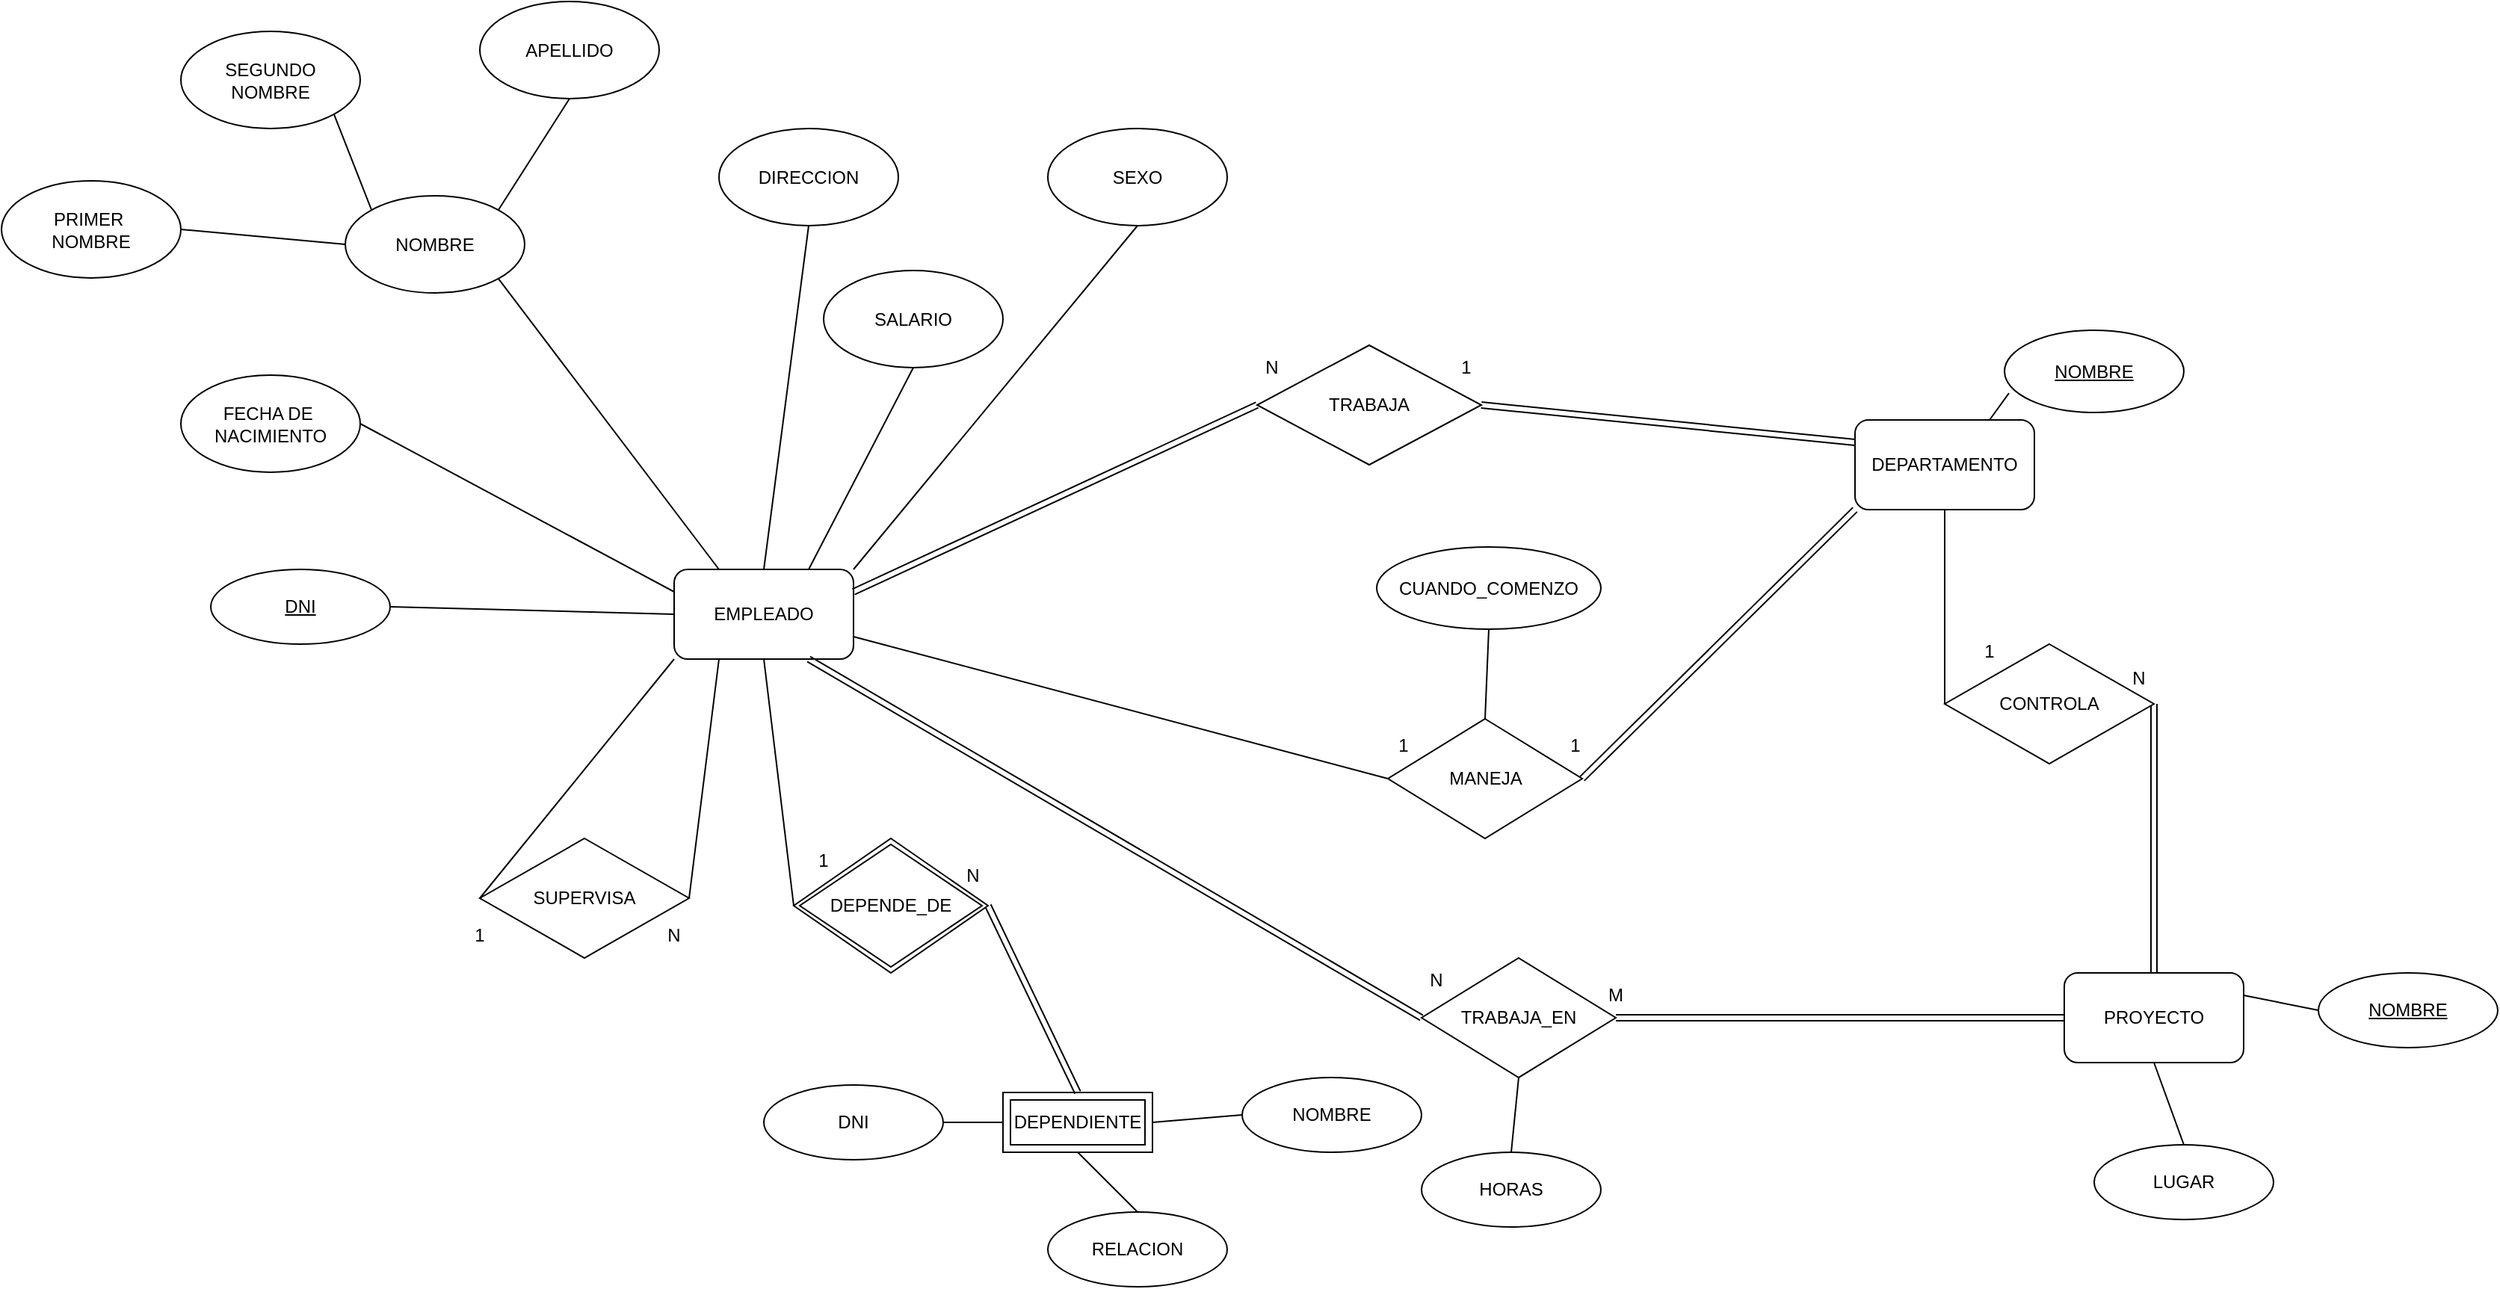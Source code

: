 <mxfile version="21.7.2" type="device">
  <diagram id="R2lEEEUBdFMjLlhIrx00" name="Page-1">
    <mxGraphModel dx="2524" dy="1858" grid="1" gridSize="10" guides="1" tooltips="1" connect="1" arrows="1" fold="1" page="1" pageScale="1" pageWidth="850" pageHeight="1100" math="0" shadow="0" extFonts="Permanent Marker^https://fonts.googleapis.com/css?family=Permanent+Marker">
      <root>
        <mxCell id="0" />
        <mxCell id="1" parent="0" />
        <mxCell id="QRd-aFwG25JJw0g1krjn-1" value="EMPLEADO" style="rounded=1;whiteSpace=wrap;html=1;" vertex="1" parent="1">
          <mxGeometry x="90" y="140" width="120" height="60" as="geometry" />
        </mxCell>
        <mxCell id="QRd-aFwG25JJw0g1krjn-3" value="PROYECTO" style="rounded=1;whiteSpace=wrap;html=1;" vertex="1" parent="1">
          <mxGeometry x="1020" y="410" width="120" height="60" as="geometry" />
        </mxCell>
        <mxCell id="QRd-aFwG25JJw0g1krjn-10" value="" style="endArrow=none;html=1;rounded=0;entryX=0;entryY=0.5;entryDx=0;entryDy=0;exitX=1;exitY=0.75;exitDx=0;exitDy=0;" edge="1" parent="1" source="QRd-aFwG25JJw0g1krjn-1" target="QRd-aFwG25JJw0g1krjn-5">
          <mxGeometry width="50" height="50" relative="1" as="geometry">
            <mxPoint x="340" y="410" as="sourcePoint" />
            <mxPoint x="390" y="360" as="targetPoint" />
          </mxGeometry>
        </mxCell>
        <mxCell id="QRd-aFwG25JJw0g1krjn-11" value="DEPENDIENTE" style="shape=ext;margin=3;double=1;whiteSpace=wrap;html=1;align=center;" vertex="1" parent="1">
          <mxGeometry x="310" y="490" width="100" height="40" as="geometry" />
        </mxCell>
        <mxCell id="QRd-aFwG25JJw0g1krjn-14" style="rounded=0;orthogonalLoop=1;jettySize=auto;html=1;exitX=1;exitY=0.5;exitDx=0;exitDy=0;entryX=0.5;entryY=0;entryDx=0;entryDy=0;shape=link;" edge="1" parent="1" source="QRd-aFwG25JJw0g1krjn-12" target="QRd-aFwG25JJw0g1krjn-11">
          <mxGeometry relative="1" as="geometry" />
        </mxCell>
        <mxCell id="QRd-aFwG25JJw0g1krjn-13" value="" style="endArrow=none;html=1;rounded=0;exitX=0.5;exitY=1;exitDx=0;exitDy=0;entryX=0;entryY=0.5;entryDx=0;entryDy=0;" edge="1" parent="1" source="QRd-aFwG25JJw0g1krjn-1" target="QRd-aFwG25JJw0g1krjn-12">
          <mxGeometry width="50" height="50" relative="1" as="geometry">
            <mxPoint x="340" y="410" as="sourcePoint" />
            <mxPoint x="390" y="360" as="targetPoint" />
          </mxGeometry>
        </mxCell>
        <mxCell id="QRd-aFwG25JJw0g1krjn-15" value="SUPERVISA" style="rhombus;whiteSpace=wrap;html=1;" vertex="1" parent="1">
          <mxGeometry x="-40" y="320" width="140" height="80" as="geometry" />
        </mxCell>
        <mxCell id="QRd-aFwG25JJw0g1krjn-16" value="" style="endArrow=none;html=1;rounded=0;exitX=1;exitY=0.5;exitDx=0;exitDy=0;entryX=0.25;entryY=1;entryDx=0;entryDy=0;" edge="1" parent="1" source="QRd-aFwG25JJw0g1krjn-15" target="QRd-aFwG25JJw0g1krjn-1">
          <mxGeometry width="50" height="50" relative="1" as="geometry">
            <mxPoint x="340" y="410" as="sourcePoint" />
            <mxPoint x="390" y="360" as="targetPoint" />
          </mxGeometry>
        </mxCell>
        <mxCell id="QRd-aFwG25JJw0g1krjn-17" value="" style="endArrow=none;html=1;rounded=0;exitX=0;exitY=0.5;exitDx=0;exitDy=0;entryX=0;entryY=1;entryDx=0;entryDy=0;" edge="1" parent="1" source="QRd-aFwG25JJw0g1krjn-15" target="QRd-aFwG25JJw0g1krjn-1">
          <mxGeometry width="50" height="50" relative="1" as="geometry">
            <mxPoint x="340" y="410" as="sourcePoint" />
            <mxPoint x="390" y="360" as="targetPoint" />
          </mxGeometry>
        </mxCell>
        <mxCell id="QRd-aFwG25JJw0g1krjn-18" value="" style="endArrow=none;html=1;rounded=0;exitX=0.75;exitY=1;exitDx=0;exitDy=0;entryX=0;entryY=0.5;entryDx=0;entryDy=0;shape=link;" edge="1" parent="1" source="QRd-aFwG25JJw0g1krjn-1" target="QRd-aFwG25JJw0g1krjn-7">
          <mxGeometry width="50" height="50" relative="1" as="geometry">
            <mxPoint x="340" y="410" as="sourcePoint" />
            <mxPoint x="390" y="360" as="targetPoint" />
          </mxGeometry>
        </mxCell>
        <mxCell id="QRd-aFwG25JJw0g1krjn-19" value="" style="endArrow=none;html=1;rounded=0;exitX=1;exitY=0.5;exitDx=0;exitDy=0;entryX=0;entryY=0.5;entryDx=0;entryDy=0;shape=link;" edge="1" parent="1" source="QRd-aFwG25JJw0g1krjn-7" target="QRd-aFwG25JJw0g1krjn-3">
          <mxGeometry width="50" height="50" relative="1" as="geometry">
            <mxPoint x="340" y="410" as="sourcePoint" />
            <mxPoint x="390" y="360" as="targetPoint" />
          </mxGeometry>
        </mxCell>
        <mxCell id="QRd-aFwG25JJw0g1krjn-20" value="" style="endArrow=none;html=1;rounded=0;exitX=1;exitY=0.25;exitDx=0;exitDy=0;entryX=0;entryY=0.5;entryDx=0;entryDy=0;shape=link;" edge="1" parent="1" source="QRd-aFwG25JJw0g1krjn-1" target="QRd-aFwG25JJw0g1krjn-4">
          <mxGeometry width="50" height="50" relative="1" as="geometry">
            <mxPoint x="340" y="410" as="sourcePoint" />
            <mxPoint x="390" y="360" as="targetPoint" />
          </mxGeometry>
        </mxCell>
        <mxCell id="QRd-aFwG25JJw0g1krjn-21" value="" style="endArrow=none;html=1;rounded=0;exitX=1;exitY=0.5;exitDx=0;exitDy=0;entryX=0;entryY=0.25;entryDx=0;entryDy=0;shape=link;" edge="1" parent="1" source="QRd-aFwG25JJw0g1krjn-4" target="QRd-aFwG25JJw0g1krjn-2">
          <mxGeometry width="50" height="50" relative="1" as="geometry">
            <mxPoint x="340" y="410" as="sourcePoint" />
            <mxPoint x="390" y="360" as="targetPoint" />
          </mxGeometry>
        </mxCell>
        <mxCell id="QRd-aFwG25JJw0g1krjn-22" value="" style="endArrow=none;html=1;rounded=0;exitX=1;exitY=0.5;exitDx=0;exitDy=0;entryX=0;entryY=1;entryDx=0;entryDy=0;shape=link;" edge="1" parent="1" source="QRd-aFwG25JJw0g1krjn-5" target="QRd-aFwG25JJw0g1krjn-2">
          <mxGeometry width="50" height="50" relative="1" as="geometry">
            <mxPoint x="340" y="410" as="sourcePoint" />
            <mxPoint x="390" y="360" as="targetPoint" />
          </mxGeometry>
        </mxCell>
        <mxCell id="QRd-aFwG25JJw0g1krjn-23" value="" style="endArrow=none;html=1;rounded=0;exitX=0;exitY=0.5;exitDx=0;exitDy=0;entryX=0.5;entryY=1;entryDx=0;entryDy=0;" edge="1" parent="1" source="QRd-aFwG25JJw0g1krjn-6" target="QRd-aFwG25JJw0g1krjn-2">
          <mxGeometry width="50" height="50" relative="1" as="geometry">
            <mxPoint x="340" y="410" as="sourcePoint" />
            <mxPoint x="390" y="360" as="targetPoint" />
          </mxGeometry>
        </mxCell>
        <mxCell id="QRd-aFwG25JJw0g1krjn-24" value="" style="endArrow=none;html=1;rounded=0;exitX=0.5;exitY=0;exitDx=0;exitDy=0;entryX=1;entryY=0.5;entryDx=0;entryDy=0;shape=link;" edge="1" parent="1" source="QRd-aFwG25JJw0g1krjn-3" target="QRd-aFwG25JJw0g1krjn-6">
          <mxGeometry width="50" height="50" relative="1" as="geometry">
            <mxPoint x="340" y="410" as="sourcePoint" />
            <mxPoint x="390" y="360" as="targetPoint" />
          </mxGeometry>
        </mxCell>
        <mxCell id="QRd-aFwG25JJw0g1krjn-25" value="LUGAR" style="ellipse;whiteSpace=wrap;html=1;" vertex="1" parent="1">
          <mxGeometry x="1040" y="525" width="120" height="50" as="geometry" />
        </mxCell>
        <mxCell id="QRd-aFwG25JJw0g1krjn-26" value="&lt;u&gt;NOMBRE&lt;/u&gt;" style="ellipse;whiteSpace=wrap;html=1;" vertex="1" parent="1">
          <mxGeometry x="1190" y="410" width="120" height="50" as="geometry" />
        </mxCell>
        <mxCell id="QRd-aFwG25JJw0g1krjn-27" value="HORAS" style="ellipse;whiteSpace=wrap;html=1;" vertex="1" parent="1">
          <mxGeometry x="590" y="530" width="120" height="50" as="geometry" />
        </mxCell>
        <mxCell id="QRd-aFwG25JJw0g1krjn-28" value="NOMBRE" style="ellipse;whiteSpace=wrap;html=1;" vertex="1" parent="1">
          <mxGeometry x="470" y="480" width="120" height="50" as="geometry" />
        </mxCell>
        <mxCell id="QRd-aFwG25JJw0g1krjn-29" value="RELACION" style="ellipse;whiteSpace=wrap;html=1;" vertex="1" parent="1">
          <mxGeometry x="340" y="570" width="120" height="50" as="geometry" />
        </mxCell>
        <mxCell id="QRd-aFwG25JJw0g1krjn-30" value="DNI" style="ellipse;whiteSpace=wrap;html=1;" vertex="1" parent="1">
          <mxGeometry x="150" y="485" width="120" height="50" as="geometry" />
        </mxCell>
        <mxCell id="QRd-aFwG25JJw0g1krjn-32" value="NOMBRE" style="ellipse;whiteSpace=wrap;html=1;" vertex="1" parent="1">
          <mxGeometry x="-130" y="-110" width="120" height="65" as="geometry" />
        </mxCell>
        <mxCell id="QRd-aFwG25JJw0g1krjn-33" value="APELLIDO" style="ellipse;whiteSpace=wrap;html=1;" vertex="1" parent="1">
          <mxGeometry x="-40" y="-240" width="120" height="65" as="geometry" />
        </mxCell>
        <mxCell id="QRd-aFwG25JJw0g1krjn-34" value="SEGUNDO&lt;br&gt;NOMBRE" style="ellipse;whiteSpace=wrap;html=1;" vertex="1" parent="1">
          <mxGeometry x="-240" y="-220" width="120" height="65" as="geometry" />
        </mxCell>
        <mxCell id="QRd-aFwG25JJw0g1krjn-35" value="PRIMER&amp;nbsp;&lt;br&gt;NOMBRE" style="ellipse;whiteSpace=wrap;html=1;" vertex="1" parent="1">
          <mxGeometry x="-360" y="-120" width="120" height="65" as="geometry" />
        </mxCell>
        <mxCell id="QRd-aFwG25JJw0g1krjn-36" value="FECHA DE&amp;nbsp;&lt;br&gt;NACIMIENTO" style="ellipse;whiteSpace=wrap;html=1;" vertex="1" parent="1">
          <mxGeometry x="-240" y="10" width="120" height="65" as="geometry" />
        </mxCell>
        <mxCell id="QRd-aFwG25JJw0g1krjn-37" value="&lt;u&gt;DNI&lt;/u&gt;" style="ellipse;whiteSpace=wrap;html=1;" vertex="1" parent="1">
          <mxGeometry x="-220" y="140" width="120" height="50" as="geometry" />
        </mxCell>
        <mxCell id="QRd-aFwG25JJw0g1krjn-38" value="SALARIO" style="ellipse;whiteSpace=wrap;html=1;" vertex="1" parent="1">
          <mxGeometry x="190" y="-60" width="120" height="65" as="geometry" />
        </mxCell>
        <mxCell id="QRd-aFwG25JJw0g1krjn-39" value="DIRECCION" style="ellipse;whiteSpace=wrap;html=1;" vertex="1" parent="1">
          <mxGeometry x="120" y="-155" width="120" height="65" as="geometry" />
        </mxCell>
        <mxCell id="QRd-aFwG25JJw0g1krjn-40" value="SEXO" style="ellipse;whiteSpace=wrap;html=1;" vertex="1" parent="1">
          <mxGeometry x="340" y="-155" width="120" height="65" as="geometry" />
        </mxCell>
        <mxCell id="QRd-aFwG25JJw0g1krjn-41" value="CUANDO_COMENZO" style="ellipse;whiteSpace=wrap;html=1;" vertex="1" parent="1">
          <mxGeometry x="560" y="125" width="150" height="55" as="geometry" />
        </mxCell>
        <mxCell id="QRd-aFwG25JJw0g1krjn-45" value="" style="endArrow=none;html=1;rounded=0;exitX=1;exitY=0.5;exitDx=0;exitDy=0;entryX=0;entryY=0.5;entryDx=0;entryDy=0;" edge="1" parent="1" source="QRd-aFwG25JJw0g1krjn-30" target="QRd-aFwG25JJw0g1krjn-11">
          <mxGeometry width="50" height="50" relative="1" as="geometry">
            <mxPoint x="420" y="440" as="sourcePoint" />
            <mxPoint x="470" y="390" as="targetPoint" />
          </mxGeometry>
        </mxCell>
        <mxCell id="QRd-aFwG25JJw0g1krjn-46" value="" style="endArrow=none;html=1;rounded=0;exitX=0.5;exitY=1;exitDx=0;exitDy=0;entryX=0.5;entryY=0;entryDx=0;entryDy=0;" edge="1" parent="1" source="QRd-aFwG25JJw0g1krjn-11" target="QRd-aFwG25JJw0g1krjn-29">
          <mxGeometry width="50" height="50" relative="1" as="geometry">
            <mxPoint x="420" y="440" as="sourcePoint" />
            <mxPoint x="470" y="390" as="targetPoint" />
          </mxGeometry>
        </mxCell>
        <mxCell id="QRd-aFwG25JJw0g1krjn-47" value="" style="endArrow=none;html=1;rounded=0;exitX=1;exitY=0.5;exitDx=0;exitDy=0;entryX=0;entryY=0.5;entryDx=0;entryDy=0;" edge="1" parent="1" source="QRd-aFwG25JJw0g1krjn-11" target="QRd-aFwG25JJw0g1krjn-28">
          <mxGeometry width="50" height="50" relative="1" as="geometry">
            <mxPoint x="420" y="440" as="sourcePoint" />
            <mxPoint x="470" y="390" as="targetPoint" />
          </mxGeometry>
        </mxCell>
        <mxCell id="QRd-aFwG25JJw0g1krjn-48" value="" style="endArrow=none;html=1;rounded=0;entryX=0.5;entryY=1;entryDx=0;entryDy=0;exitX=0.5;exitY=0;exitDx=0;exitDy=0;" edge="1" parent="1" source="QRd-aFwG25JJw0g1krjn-27" target="QRd-aFwG25JJw0g1krjn-7">
          <mxGeometry width="50" height="50" relative="1" as="geometry">
            <mxPoint x="560" y="550" as="sourcePoint" />
            <mxPoint x="610" y="500" as="targetPoint" />
          </mxGeometry>
        </mxCell>
        <mxCell id="QRd-aFwG25JJw0g1krjn-49" value="" style="endArrow=none;html=1;rounded=0;exitX=1;exitY=0.25;exitDx=0;exitDy=0;entryX=0;entryY=0.5;entryDx=0;entryDy=0;" edge="1" parent="1" source="QRd-aFwG25JJw0g1krjn-3" target="QRd-aFwG25JJw0g1krjn-26">
          <mxGeometry width="50" height="50" relative="1" as="geometry">
            <mxPoint x="1150" y="390" as="sourcePoint" />
            <mxPoint x="1200" y="340" as="targetPoint" />
          </mxGeometry>
        </mxCell>
        <mxCell id="QRd-aFwG25JJw0g1krjn-50" value="" style="endArrow=none;html=1;rounded=0;exitX=0.5;exitY=1;exitDx=0;exitDy=0;entryX=0.5;entryY=0;entryDx=0;entryDy=0;" edge="1" parent="1" source="QRd-aFwG25JJw0g1krjn-3" target="QRd-aFwG25JJw0g1krjn-25">
          <mxGeometry width="50" height="50" relative="1" as="geometry">
            <mxPoint x="1150" y="390" as="sourcePoint" />
            <mxPoint x="1200" y="340" as="targetPoint" />
          </mxGeometry>
        </mxCell>
        <mxCell id="QRd-aFwG25JJw0g1krjn-52" value="" style="endArrow=none;html=1;rounded=0;exitX=0.5;exitY=0;exitDx=0;exitDy=0;entryX=0.5;entryY=1;entryDx=0;entryDy=0;" edge="1" parent="1" source="QRd-aFwG25JJw0g1krjn-5" target="QRd-aFwG25JJw0g1krjn-41">
          <mxGeometry width="50" height="50" relative="1" as="geometry">
            <mxPoint x="580" y="290" as="sourcePoint" />
            <mxPoint x="630" y="240" as="targetPoint" />
          </mxGeometry>
        </mxCell>
        <mxCell id="QRd-aFwG25JJw0g1krjn-53" value="" style="endArrow=none;html=1;rounded=0;exitX=0.5;exitY=0;exitDx=0;exitDy=0;entryX=0.5;entryY=1;entryDx=0;entryDy=0;" edge="1" parent="1" source="QRd-aFwG25JJw0g1krjn-1" target="QRd-aFwG25JJw0g1krjn-39">
          <mxGeometry width="50" height="50" relative="1" as="geometry">
            <mxPoint x="350" y="290" as="sourcePoint" />
            <mxPoint x="400" y="240" as="targetPoint" />
          </mxGeometry>
        </mxCell>
        <mxCell id="QRd-aFwG25JJw0g1krjn-54" value="" style="endArrow=none;html=1;rounded=0;exitX=0.25;exitY=0;exitDx=0;exitDy=0;entryX=1;entryY=1;entryDx=0;entryDy=0;" edge="1" parent="1" source="QRd-aFwG25JJw0g1krjn-1" target="QRd-aFwG25JJw0g1krjn-32">
          <mxGeometry width="50" height="50" relative="1" as="geometry">
            <mxPoint x="350" y="90" as="sourcePoint" />
            <mxPoint x="400" y="40" as="targetPoint" />
          </mxGeometry>
        </mxCell>
        <mxCell id="QRd-aFwG25JJw0g1krjn-55" value="" style="endArrow=none;html=1;rounded=0;exitX=0.75;exitY=0;exitDx=0;exitDy=0;entryX=0.5;entryY=1;entryDx=0;entryDy=0;" edge="1" parent="1" source="QRd-aFwG25JJw0g1krjn-1" target="QRd-aFwG25JJw0g1krjn-38">
          <mxGeometry width="50" height="50" relative="1" as="geometry">
            <mxPoint x="350" y="90" as="sourcePoint" />
            <mxPoint x="400" y="40" as="targetPoint" />
          </mxGeometry>
        </mxCell>
        <mxCell id="QRd-aFwG25JJw0g1krjn-56" value="" style="endArrow=none;html=1;rounded=0;exitX=1;exitY=0;exitDx=0;exitDy=0;entryX=0.5;entryY=1;entryDx=0;entryDy=0;" edge="1" parent="1" source="QRd-aFwG25JJw0g1krjn-1" target="QRd-aFwG25JJw0g1krjn-40">
          <mxGeometry width="50" height="50" relative="1" as="geometry">
            <mxPoint x="350" y="90" as="sourcePoint" />
            <mxPoint x="400" y="40" as="targetPoint" />
          </mxGeometry>
        </mxCell>
        <mxCell id="QRd-aFwG25JJw0g1krjn-57" value="" style="endArrow=none;html=1;rounded=0;exitX=1;exitY=0;exitDx=0;exitDy=0;entryX=0.5;entryY=1;entryDx=0;entryDy=0;" edge="1" parent="1" source="QRd-aFwG25JJw0g1krjn-32" target="QRd-aFwG25JJw0g1krjn-33">
          <mxGeometry width="50" height="50" relative="1" as="geometry">
            <mxPoint x="350" y="90" as="sourcePoint" />
            <mxPoint x="400" y="40" as="targetPoint" />
          </mxGeometry>
        </mxCell>
        <mxCell id="QRd-aFwG25JJw0g1krjn-58" value="" style="endArrow=none;html=1;rounded=0;entryX=0;entryY=0;entryDx=0;entryDy=0;exitX=1;exitY=1;exitDx=0;exitDy=0;" edge="1" parent="1" source="QRd-aFwG25JJw0g1krjn-34" target="QRd-aFwG25JJw0g1krjn-32">
          <mxGeometry width="50" height="50" relative="1" as="geometry">
            <mxPoint x="-200" y="90" as="sourcePoint" />
            <mxPoint x="-150" y="40" as="targetPoint" />
          </mxGeometry>
        </mxCell>
        <mxCell id="QRd-aFwG25JJw0g1krjn-59" value="" style="endArrow=none;html=1;rounded=0;entryX=0;entryY=0.5;entryDx=0;entryDy=0;exitX=1;exitY=0.5;exitDx=0;exitDy=0;" edge="1" parent="1" source="QRd-aFwG25JJw0g1krjn-35" target="QRd-aFwG25JJw0g1krjn-32">
          <mxGeometry width="50" height="50" relative="1" as="geometry">
            <mxPoint x="-200" y="90" as="sourcePoint" />
            <mxPoint x="-150" y="40" as="targetPoint" />
          </mxGeometry>
        </mxCell>
        <mxCell id="QRd-aFwG25JJw0g1krjn-60" value="" style="endArrow=none;html=1;rounded=0;entryX=0;entryY=0.25;entryDx=0;entryDy=0;exitX=1;exitY=0.5;exitDx=0;exitDy=0;" edge="1" parent="1" source="QRd-aFwG25JJw0g1krjn-36" target="QRd-aFwG25JJw0g1krjn-1">
          <mxGeometry width="50" height="50" relative="1" as="geometry">
            <mxPoint x="-200" y="90" as="sourcePoint" />
            <mxPoint x="-150" y="40" as="targetPoint" />
          </mxGeometry>
        </mxCell>
        <mxCell id="QRd-aFwG25JJw0g1krjn-61" value="" style="endArrow=none;html=1;rounded=0;entryX=0;entryY=0.5;entryDx=0;entryDy=0;exitX=1;exitY=0.5;exitDx=0;exitDy=0;" edge="1" parent="1" source="QRd-aFwG25JJw0g1krjn-37" target="QRd-aFwG25JJw0g1krjn-1">
          <mxGeometry width="50" height="50" relative="1" as="geometry">
            <mxPoint x="-200" y="90" as="sourcePoint" />
            <mxPoint x="-150" y="40" as="targetPoint" />
          </mxGeometry>
        </mxCell>
        <mxCell id="QRd-aFwG25JJw0g1krjn-64" value="" style="group" vertex="1" connectable="0" parent="1">
          <mxGeometry x="547.5" y="240" width="175" height="80" as="geometry" />
        </mxCell>
        <mxCell id="QRd-aFwG25JJw0g1krjn-5" value="MANEJA" style="rhombus;whiteSpace=wrap;html=1;" vertex="1" parent="QRd-aFwG25JJw0g1krjn-64">
          <mxGeometry x="20" width="130" height="80" as="geometry" />
        </mxCell>
        <mxCell id="QRd-aFwG25JJw0g1krjn-62" value="1" style="text;html=1;strokeColor=none;fillColor=none;align=center;verticalAlign=middle;whiteSpace=wrap;rounded=0;" vertex="1" parent="QRd-aFwG25JJw0g1krjn-64">
          <mxGeometry y="2.5" width="60" height="30" as="geometry" />
        </mxCell>
        <mxCell id="QRd-aFwG25JJw0g1krjn-63" value="1" style="text;html=1;strokeColor=none;fillColor=none;align=center;verticalAlign=middle;whiteSpace=wrap;rounded=0;" vertex="1" parent="QRd-aFwG25JJw0g1krjn-64">
          <mxGeometry x="115" y="2.5" width="60" height="30" as="geometry" />
        </mxCell>
        <mxCell id="QRd-aFwG25JJw0g1krjn-69" value="" style="group" vertex="1" connectable="0" parent="1">
          <mxGeometry x="570" y="400" width="180" height="80" as="geometry" />
        </mxCell>
        <mxCell id="QRd-aFwG25JJw0g1krjn-7" value="TRABAJA_EN" style="rhombus;whiteSpace=wrap;html=1;" vertex="1" parent="QRd-aFwG25JJw0g1krjn-69">
          <mxGeometry x="20" width="130" height="80" as="geometry" />
        </mxCell>
        <mxCell id="QRd-aFwG25JJw0g1krjn-67" value="N" style="text;html=1;strokeColor=none;fillColor=none;align=center;verticalAlign=middle;whiteSpace=wrap;rounded=0;" vertex="1" parent="QRd-aFwG25JJw0g1krjn-69">
          <mxGeometry width="60" height="30" as="geometry" />
        </mxCell>
        <mxCell id="QRd-aFwG25JJw0g1krjn-68" value="M" style="text;html=1;strokeColor=none;fillColor=none;align=center;verticalAlign=middle;whiteSpace=wrap;rounded=0;" vertex="1" parent="QRd-aFwG25JJw0g1krjn-69">
          <mxGeometry x="120" y="10" width="60" height="30" as="geometry" />
        </mxCell>
        <mxCell id="QRd-aFwG25JJw0g1krjn-74" value="1" style="text;html=1;strokeColor=none;fillColor=none;align=center;verticalAlign=middle;whiteSpace=wrap;rounded=0;" vertex="1" parent="1">
          <mxGeometry x="-70" y="370" width="60" height="30" as="geometry" />
        </mxCell>
        <mxCell id="QRd-aFwG25JJw0g1krjn-75" value="N" style="text;html=1;strokeColor=none;fillColor=none;align=center;verticalAlign=middle;whiteSpace=wrap;rounded=0;" vertex="1" parent="1">
          <mxGeometry x="60" y="370" width="60" height="30" as="geometry" />
        </mxCell>
        <mxCell id="QRd-aFwG25JJw0g1krjn-76" value="" style="group" vertex="1" connectable="0" parent="1">
          <mxGeometry x="940" y="180" width="160" height="90" as="geometry" />
        </mxCell>
        <mxCell id="QRd-aFwG25JJw0g1krjn-6" value="CONTROLA" style="rhombus;whiteSpace=wrap;html=1;" vertex="1" parent="QRd-aFwG25JJw0g1krjn-76">
          <mxGeometry y="10" width="140" height="80" as="geometry" />
        </mxCell>
        <mxCell id="QRd-aFwG25JJw0g1krjn-65" value="1" style="text;html=1;strokeColor=none;fillColor=none;align=center;verticalAlign=middle;whiteSpace=wrap;rounded=0;" vertex="1" parent="QRd-aFwG25JJw0g1krjn-76">
          <mxGeometry width="60" height="30" as="geometry" />
        </mxCell>
        <mxCell id="QRd-aFwG25JJw0g1krjn-66" value="N" style="text;html=1;strokeColor=none;fillColor=none;align=center;verticalAlign=middle;whiteSpace=wrap;rounded=0;" vertex="1" parent="QRd-aFwG25JJw0g1krjn-76">
          <mxGeometry x="100" y="17.5" width="60" height="30" as="geometry" />
        </mxCell>
        <mxCell id="QRd-aFwG25JJw0g1krjn-78" value="N" style="text;html=1;strokeColor=none;fillColor=none;align=center;verticalAlign=middle;whiteSpace=wrap;rounded=0;" vertex="1" parent="1">
          <mxGeometry x="460" y="-10" width="60" height="30" as="geometry" />
        </mxCell>
        <mxCell id="QRd-aFwG25JJw0g1krjn-79" value="" style="group" vertex="1" connectable="0" parent="1">
          <mxGeometry x="480" y="-10" width="170" height="80" as="geometry" />
        </mxCell>
        <mxCell id="QRd-aFwG25JJw0g1krjn-4" value="TRABAJA" style="rhombus;whiteSpace=wrap;html=1;" vertex="1" parent="QRd-aFwG25JJw0g1krjn-79">
          <mxGeometry width="150" height="80" as="geometry" />
        </mxCell>
        <mxCell id="QRd-aFwG25JJw0g1krjn-77" value="1" style="text;html=1;strokeColor=none;fillColor=none;align=center;verticalAlign=middle;whiteSpace=wrap;rounded=0;" vertex="1" parent="QRd-aFwG25JJw0g1krjn-79">
          <mxGeometry x="110" width="60" height="30" as="geometry" />
        </mxCell>
        <mxCell id="QRd-aFwG25JJw0g1krjn-72" value="N" style="text;html=1;strokeColor=none;fillColor=none;align=center;verticalAlign=middle;whiteSpace=wrap;rounded=0;" vertex="1" parent="1">
          <mxGeometry x="260" y="330" width="60" height="30" as="geometry" />
        </mxCell>
        <mxCell id="QRd-aFwG25JJw0g1krjn-80" value="" style="group" vertex="1" connectable="0" parent="1">
          <mxGeometry x="160" y="320" width="140" height="90" as="geometry" />
        </mxCell>
        <mxCell id="QRd-aFwG25JJw0g1krjn-12" value="DEPENDE_DE" style="shape=rhombus;double=1;perimeter=rhombusPerimeter;whiteSpace=wrap;html=1;align=center;" vertex="1" parent="QRd-aFwG25JJw0g1krjn-80">
          <mxGeometry x="10" width="130" height="90" as="geometry" />
        </mxCell>
        <mxCell id="QRd-aFwG25JJw0g1krjn-71" value="1" style="text;html=1;strokeColor=none;fillColor=none;align=center;verticalAlign=middle;whiteSpace=wrap;rounded=0;" vertex="1" parent="QRd-aFwG25JJw0g1krjn-80">
          <mxGeometry width="60" height="30" as="geometry" />
        </mxCell>
        <mxCell id="QRd-aFwG25JJw0g1krjn-81" value="" style="group" vertex="1" connectable="0" parent="1">
          <mxGeometry x="880" y="-20" width="220" height="120" as="geometry" />
        </mxCell>
        <mxCell id="QRd-aFwG25JJw0g1krjn-2" value="DEPARTAMENTO" style="rounded=1;whiteSpace=wrap;html=1;" vertex="1" parent="QRd-aFwG25JJw0g1krjn-81">
          <mxGeometry y="60" width="120" height="60" as="geometry" />
        </mxCell>
        <mxCell id="QRd-aFwG25JJw0g1krjn-42" value="&lt;u&gt;NOMBRE&lt;/u&gt;" style="ellipse;whiteSpace=wrap;html=1;" vertex="1" parent="QRd-aFwG25JJw0g1krjn-81">
          <mxGeometry x="100" width="120" height="55" as="geometry" />
        </mxCell>
        <mxCell id="QRd-aFwG25JJw0g1krjn-51" value="" style="endArrow=none;html=1;rounded=0;exitX=0.75;exitY=0;exitDx=0;exitDy=0;entryX=0.025;entryY=0.764;entryDx=0;entryDy=0;entryPerimeter=0;" edge="1" parent="QRd-aFwG25JJw0g1krjn-81" source="QRd-aFwG25JJw0g1krjn-2" target="QRd-aFwG25JJw0g1krjn-42">
          <mxGeometry width="50" height="50" relative="1" as="geometry">
            <mxPoint x="-200" y="225" as="sourcePoint" />
            <mxPoint x="-150" y="175" as="targetPoint" />
          </mxGeometry>
        </mxCell>
      </root>
    </mxGraphModel>
  </diagram>
</mxfile>
